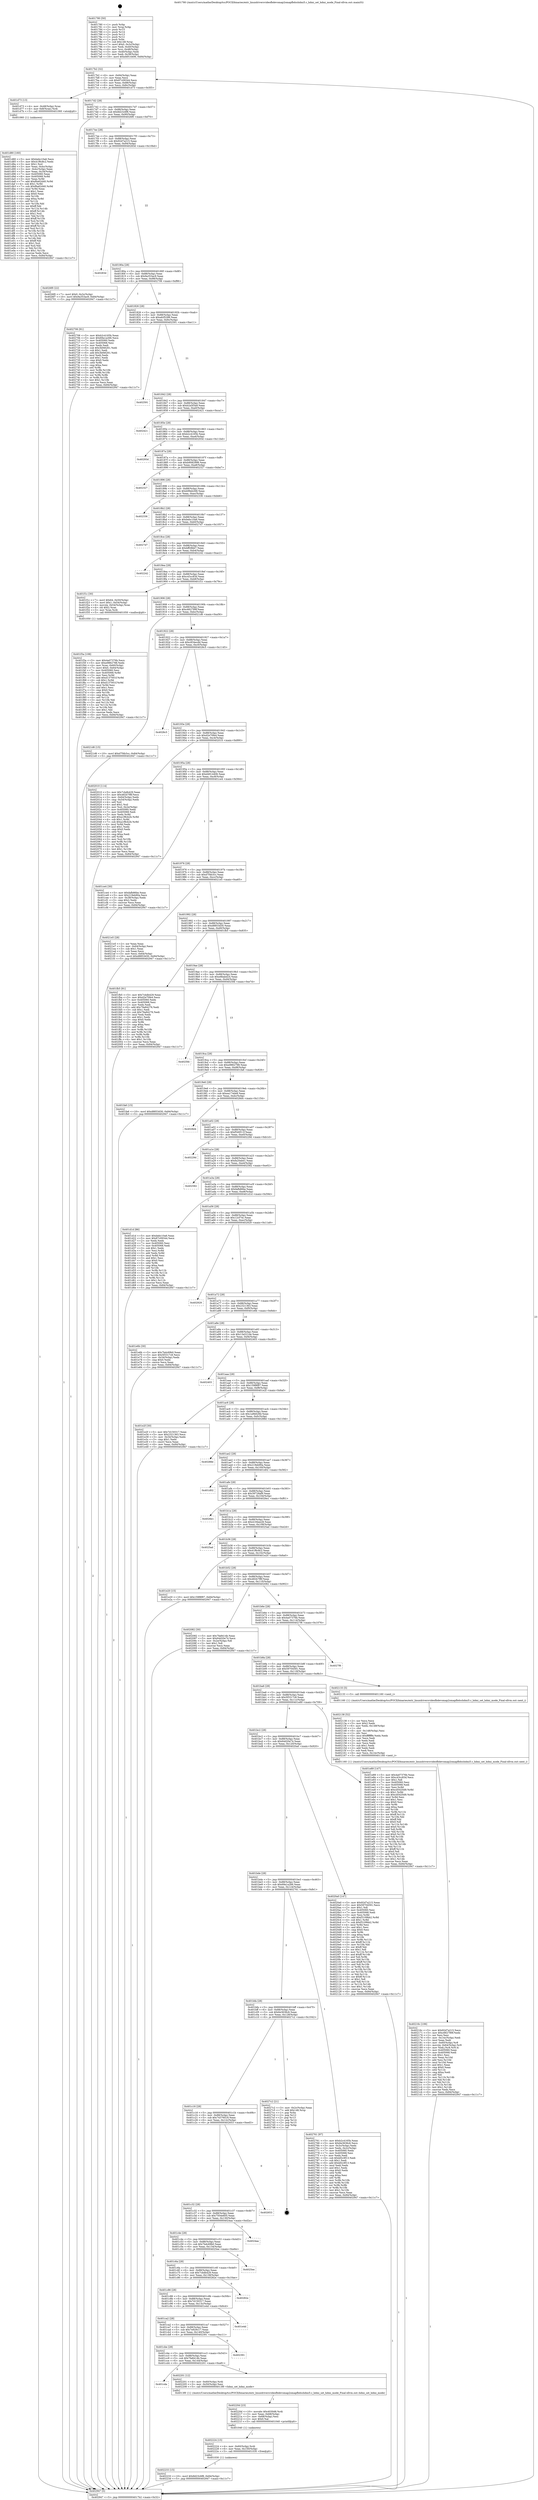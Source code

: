 digraph "0x401780" {
  label = "0x401780 (/mnt/c/Users/mathe/Desktop/tcc/POCII/binaries/extr_linuxdriversvideofbdevomap2omapfbdsshdmi5.c_hdmi_set_hdmi_mode_Final-ollvm.out::main(0))"
  labelloc = "t"
  node[shape=record]

  Entry [label="",width=0.3,height=0.3,shape=circle,fillcolor=black,style=filled]
  "0x4017b2" [label="{
     0x4017b2 [32]\l
     | [instrs]\l
     &nbsp;&nbsp;0x4017b2 \<+6\>: mov -0x84(%rbp),%eax\l
     &nbsp;&nbsp;0x4017b8 \<+2\>: mov %eax,%ecx\l
     &nbsp;&nbsp;0x4017ba \<+6\>: sub $0x87c09344,%ecx\l
     &nbsp;&nbsp;0x4017c0 \<+6\>: mov %eax,-0x88(%rbp)\l
     &nbsp;&nbsp;0x4017c6 \<+6\>: mov %ecx,-0x8c(%rbp)\l
     &nbsp;&nbsp;0x4017cc \<+6\>: je 0000000000401d73 \<main+0x5f3\>\l
  }"]
  "0x401d73" [label="{
     0x401d73 [13]\l
     | [instrs]\l
     &nbsp;&nbsp;0x401d73 \<+4\>: mov -0x48(%rbp),%rax\l
     &nbsp;&nbsp;0x401d77 \<+4\>: mov 0x8(%rax),%rdi\l
     &nbsp;&nbsp;0x401d7b \<+5\>: call 0000000000401060 \<atoi@plt\>\l
     | [calls]\l
     &nbsp;&nbsp;0x401060 \{1\} (unknown)\l
  }"]
  "0x4017d2" [label="{
     0x4017d2 [28]\l
     | [instrs]\l
     &nbsp;&nbsp;0x4017d2 \<+5\>: jmp 00000000004017d7 \<main+0x57\>\l
     &nbsp;&nbsp;0x4017d7 \<+6\>: mov -0x88(%rbp),%eax\l
     &nbsp;&nbsp;0x4017dd \<+5\>: sub $0x8d23c6f8,%eax\l
     &nbsp;&nbsp;0x4017e2 \<+6\>: mov %eax,-0x90(%rbp)\l
     &nbsp;&nbsp;0x4017e8 \<+6\>: je 00000000004026f0 \<main+0xf70\>\l
  }"]
  Exit [label="",width=0.3,height=0.3,shape=circle,fillcolor=black,style=filled,peripheries=2]
  "0x4026f0" [label="{
     0x4026f0 [22]\l
     | [instrs]\l
     &nbsp;&nbsp;0x4026f0 \<+7\>: movl $0x0,-0x3c(%rbp)\l
     &nbsp;&nbsp;0x4026f7 \<+10\>: movl $0x9a353ac9,-0x84(%rbp)\l
     &nbsp;&nbsp;0x402701 \<+5\>: jmp 0000000000402947 \<main+0x11c7\>\l
  }"]
  "0x4017ee" [label="{
     0x4017ee [28]\l
     | [instrs]\l
     &nbsp;&nbsp;0x4017ee \<+5\>: jmp 00000000004017f3 \<main+0x73\>\l
     &nbsp;&nbsp;0x4017f3 \<+6\>: mov -0x88(%rbp),%eax\l
     &nbsp;&nbsp;0x4017f9 \<+5\>: sub $0x92d7a215,%eax\l
     &nbsp;&nbsp;0x4017fe \<+6\>: mov %eax,-0x94(%rbp)\l
     &nbsp;&nbsp;0x401804 \<+6\>: je 000000000040283d \<main+0x10bd\>\l
  }"]
  "0x402233" [label="{
     0x402233 [15]\l
     | [instrs]\l
     &nbsp;&nbsp;0x402233 \<+10\>: movl $0x8d23c6f8,-0x84(%rbp)\l
     &nbsp;&nbsp;0x40223d \<+5\>: jmp 0000000000402947 \<main+0x11c7\>\l
  }"]
  "0x40283d" [label="{
     0x40283d\l
  }", style=dashed]
  "0x40180a" [label="{
     0x40180a [28]\l
     | [instrs]\l
     &nbsp;&nbsp;0x40180a \<+5\>: jmp 000000000040180f \<main+0x8f\>\l
     &nbsp;&nbsp;0x40180f \<+6\>: mov -0x88(%rbp),%eax\l
     &nbsp;&nbsp;0x401815 \<+5\>: sub $0x9a353ac9,%eax\l
     &nbsp;&nbsp;0x40181a \<+6\>: mov %eax,-0x98(%rbp)\l
     &nbsp;&nbsp;0x401820 \<+6\>: je 0000000000402706 \<main+0xf86\>\l
  }"]
  "0x402224" [label="{
     0x402224 [15]\l
     | [instrs]\l
     &nbsp;&nbsp;0x402224 \<+4\>: mov -0x60(%rbp),%rdi\l
     &nbsp;&nbsp;0x402228 \<+6\>: mov %eax,-0x150(%rbp)\l
     &nbsp;&nbsp;0x40222e \<+5\>: call 0000000000401030 \<free@plt\>\l
     | [calls]\l
     &nbsp;&nbsp;0x401030 \{1\} (unknown)\l
  }"]
  "0x402706" [label="{
     0x402706 [91]\l
     | [instrs]\l
     &nbsp;&nbsp;0x402706 \<+5\>: mov $0xb2c4165b,%eax\l
     &nbsp;&nbsp;0x40270b \<+5\>: mov $0x69a1a266,%ecx\l
     &nbsp;&nbsp;0x402710 \<+7\>: mov 0x405060,%edx\l
     &nbsp;&nbsp;0x402717 \<+7\>: mov 0x405068,%esi\l
     &nbsp;&nbsp;0x40271e \<+2\>: mov %edx,%edi\l
     &nbsp;&nbsp;0x402720 \<+6\>: sub $0x3bf46261,%edi\l
     &nbsp;&nbsp;0x402726 \<+3\>: sub $0x1,%edi\l
     &nbsp;&nbsp;0x402729 \<+6\>: add $0x3bf46261,%edi\l
     &nbsp;&nbsp;0x40272f \<+3\>: imul %edi,%edx\l
     &nbsp;&nbsp;0x402732 \<+3\>: and $0x1,%edx\l
     &nbsp;&nbsp;0x402735 \<+3\>: cmp $0x0,%edx\l
     &nbsp;&nbsp;0x402738 \<+4\>: sete %r8b\l
     &nbsp;&nbsp;0x40273c \<+3\>: cmp $0xa,%esi\l
     &nbsp;&nbsp;0x40273f \<+4\>: setl %r9b\l
     &nbsp;&nbsp;0x402743 \<+3\>: mov %r8b,%r10b\l
     &nbsp;&nbsp;0x402746 \<+3\>: and %r9b,%r10b\l
     &nbsp;&nbsp;0x402749 \<+3\>: xor %r9b,%r8b\l
     &nbsp;&nbsp;0x40274c \<+3\>: or %r8b,%r10b\l
     &nbsp;&nbsp;0x40274f \<+4\>: test $0x1,%r10b\l
     &nbsp;&nbsp;0x402753 \<+3\>: cmovne %ecx,%eax\l
     &nbsp;&nbsp;0x402756 \<+6\>: mov %eax,-0x84(%rbp)\l
     &nbsp;&nbsp;0x40275c \<+5\>: jmp 0000000000402947 \<main+0x11c7\>\l
  }"]
  "0x401826" [label="{
     0x401826 [28]\l
     | [instrs]\l
     &nbsp;&nbsp;0x401826 \<+5\>: jmp 000000000040182b \<main+0xab\>\l
     &nbsp;&nbsp;0x40182b \<+6\>: mov -0x88(%rbp),%eax\l
     &nbsp;&nbsp;0x401831 \<+5\>: sub $0xafcf5288,%eax\l
     &nbsp;&nbsp;0x401836 \<+6\>: mov %eax,-0x9c(%rbp)\l
     &nbsp;&nbsp;0x40183c \<+6\>: je 0000000000402591 \<main+0xe11\>\l
  }"]
  "0x40220d" [label="{
     0x40220d [23]\l
     | [instrs]\l
     &nbsp;&nbsp;0x40220d \<+10\>: movabs $0x4030d6,%rdi\l
     &nbsp;&nbsp;0x402217 \<+3\>: mov %eax,-0x68(%rbp)\l
     &nbsp;&nbsp;0x40221a \<+3\>: mov -0x68(%rbp),%esi\l
     &nbsp;&nbsp;0x40221d \<+2\>: mov $0x0,%al\l
     &nbsp;&nbsp;0x40221f \<+5\>: call 0000000000401040 \<printf@plt\>\l
     | [calls]\l
     &nbsp;&nbsp;0x401040 \{1\} (unknown)\l
  }"]
  "0x402591" [label="{
     0x402591\l
  }", style=dashed]
  "0x401842" [label="{
     0x401842 [28]\l
     | [instrs]\l
     &nbsp;&nbsp;0x401842 \<+5\>: jmp 0000000000401847 \<main+0xc7\>\l
     &nbsp;&nbsp;0x401847 \<+6\>: mov -0x88(%rbp),%eax\l
     &nbsp;&nbsp;0x40184d \<+5\>: sub $0xb2a5f3a9,%eax\l
     &nbsp;&nbsp;0x401852 \<+6\>: mov %eax,-0xa0(%rbp)\l
     &nbsp;&nbsp;0x401858 \<+6\>: je 0000000000402421 \<main+0xca1\>\l
  }"]
  "0x401cda" [label="{
     0x401cda\l
  }", style=dashed]
  "0x402421" [label="{
     0x402421\l
  }", style=dashed]
  "0x40185e" [label="{
     0x40185e [28]\l
     | [instrs]\l
     &nbsp;&nbsp;0x40185e \<+5\>: jmp 0000000000401863 \<main+0xe3\>\l
     &nbsp;&nbsp;0x401863 \<+6\>: mov -0x88(%rbp),%eax\l
     &nbsp;&nbsp;0x401869 \<+5\>: sub $0xb2c4165b,%eax\l
     &nbsp;&nbsp;0x40186e \<+6\>: mov %eax,-0xa4(%rbp)\l
     &nbsp;&nbsp;0x401874 \<+6\>: je 000000000040293d \<main+0x11bd\>\l
  }"]
  "0x402201" [label="{
     0x402201 [12]\l
     | [instrs]\l
     &nbsp;&nbsp;0x402201 \<+4\>: mov -0x60(%rbp),%rdi\l
     &nbsp;&nbsp;0x402205 \<+3\>: mov -0x50(%rbp),%esi\l
     &nbsp;&nbsp;0x402208 \<+5\>: call 00000000004013f0 \<hdmi_set_hdmi_mode\>\l
     | [calls]\l
     &nbsp;&nbsp;0x4013f0 \{1\} (/mnt/c/Users/mathe/Desktop/tcc/POCII/binaries/extr_linuxdriversvideofbdevomap2omapfbdsshdmi5.c_hdmi_set_hdmi_mode_Final-ollvm.out::hdmi_set_hdmi_mode)\l
  }"]
  "0x40293d" [label="{
     0x40293d\l
  }", style=dashed]
  "0x40187a" [label="{
     0x40187a [28]\l
     | [instrs]\l
     &nbsp;&nbsp;0x40187a \<+5\>: jmp 000000000040187f \<main+0xff\>\l
     &nbsp;&nbsp;0x40187f \<+6\>: mov -0x88(%rbp),%eax\l
     &nbsp;&nbsp;0x401885 \<+5\>: sub $0xb9082998,%eax\l
     &nbsp;&nbsp;0x40188a \<+6\>: mov %eax,-0xa8(%rbp)\l
     &nbsp;&nbsp;0x401890 \<+6\>: je 0000000000402327 \<main+0xba7\>\l
  }"]
  "0x401cbe" [label="{
     0x401cbe [28]\l
     | [instrs]\l
     &nbsp;&nbsp;0x401cbe \<+5\>: jmp 0000000000401cc3 \<main+0x543\>\l
     &nbsp;&nbsp;0x401cc3 \<+6\>: mov -0x88(%rbp),%eax\l
     &nbsp;&nbsp;0x401cc9 \<+5\>: sub $0x7fa8414b,%eax\l
     &nbsp;&nbsp;0x401cce \<+6\>: mov %eax,-0x144(%rbp)\l
     &nbsp;&nbsp;0x401cd4 \<+6\>: je 0000000000402201 \<main+0xa81\>\l
  }"]
  "0x402327" [label="{
     0x402327\l
  }", style=dashed]
  "0x401896" [label="{
     0x401896 [28]\l
     | [instrs]\l
     &nbsp;&nbsp;0x401896 \<+5\>: jmp 000000000040189b \<main+0x11b\>\l
     &nbsp;&nbsp;0x40189b \<+6\>: mov -0x88(%rbp),%eax\l
     &nbsp;&nbsp;0x4018a1 \<+5\>: sub $0xb99eb268,%eax\l
     &nbsp;&nbsp;0x4018a6 \<+6\>: mov %eax,-0xac(%rbp)\l
     &nbsp;&nbsp;0x4018ac \<+6\>: je 0000000000402336 \<main+0xbb6\>\l
  }"]
  "0x402391" [label="{
     0x402391\l
  }", style=dashed]
  "0x402336" [label="{
     0x402336\l
  }", style=dashed]
  "0x4018b2" [label="{
     0x4018b2 [28]\l
     | [instrs]\l
     &nbsp;&nbsp;0x4018b2 \<+5\>: jmp 00000000004018b7 \<main+0x137\>\l
     &nbsp;&nbsp;0x4018b7 \<+6\>: mov -0x88(%rbp),%eax\l
     &nbsp;&nbsp;0x4018bd \<+5\>: sub $0xbebc10a6,%eax\l
     &nbsp;&nbsp;0x4018c2 \<+6\>: mov %eax,-0xb0(%rbp)\l
     &nbsp;&nbsp;0x4018c8 \<+6\>: je 00000000004027d7 \<main+0x1057\>\l
  }"]
  "0x401ca2" [label="{
     0x401ca2 [28]\l
     | [instrs]\l
     &nbsp;&nbsp;0x401ca2 \<+5\>: jmp 0000000000401ca7 \<main+0x527\>\l
     &nbsp;&nbsp;0x401ca7 \<+6\>: mov -0x88(%rbp),%eax\l
     &nbsp;&nbsp;0x401cad \<+5\>: sub $0x7e929c17,%eax\l
     &nbsp;&nbsp;0x401cb2 \<+6\>: mov %eax,-0x140(%rbp)\l
     &nbsp;&nbsp;0x401cb8 \<+6\>: je 0000000000402391 \<main+0xc11\>\l
  }"]
  "0x4027d7" [label="{
     0x4027d7\l
  }", style=dashed]
  "0x4018ce" [label="{
     0x4018ce [28]\l
     | [instrs]\l
     &nbsp;&nbsp;0x4018ce \<+5\>: jmp 00000000004018d3 \<main+0x153\>\l
     &nbsp;&nbsp;0x4018d3 \<+6\>: mov -0x88(%rbp),%eax\l
     &nbsp;&nbsp;0x4018d9 \<+5\>: sub $0xbff28bb7,%eax\l
     &nbsp;&nbsp;0x4018de \<+6\>: mov %eax,-0xb4(%rbp)\l
     &nbsp;&nbsp;0x4018e4 \<+6\>: je 0000000000402242 \<main+0xac2\>\l
  }"]
  "0x401e4d" [label="{
     0x401e4d\l
  }", style=dashed]
  "0x402242" [label="{
     0x402242\l
  }", style=dashed]
  "0x4018ea" [label="{
     0x4018ea [28]\l
     | [instrs]\l
     &nbsp;&nbsp;0x4018ea \<+5\>: jmp 00000000004018ef \<main+0x16f\>\l
     &nbsp;&nbsp;0x4018ef \<+6\>: mov -0x88(%rbp),%eax\l
     &nbsp;&nbsp;0x4018f5 \<+5\>: sub $0xc43cc83d,%eax\l
     &nbsp;&nbsp;0x4018fa \<+6\>: mov %eax,-0xb8(%rbp)\l
     &nbsp;&nbsp;0x401900 \<+6\>: je 0000000000401f1c \<main+0x79c\>\l
  }"]
  "0x401c86" [label="{
     0x401c86 [28]\l
     | [instrs]\l
     &nbsp;&nbsp;0x401c86 \<+5\>: jmp 0000000000401c8b \<main+0x50b\>\l
     &nbsp;&nbsp;0x401c8b \<+6\>: mov -0x88(%rbp),%eax\l
     &nbsp;&nbsp;0x401c91 \<+5\>: sub $0x7d150317,%eax\l
     &nbsp;&nbsp;0x401c96 \<+6\>: mov %eax,-0x13c(%rbp)\l
     &nbsp;&nbsp;0x401c9c \<+6\>: je 0000000000401e4d \<main+0x6cd\>\l
  }"]
  "0x401f1c" [label="{
     0x401f1c [30]\l
     | [instrs]\l
     &nbsp;&nbsp;0x401f1c \<+7\>: movl $0x64,-0x50(%rbp)\l
     &nbsp;&nbsp;0x401f23 \<+7\>: movl $0x1,-0x54(%rbp)\l
     &nbsp;&nbsp;0x401f2a \<+4\>: movslq -0x54(%rbp),%rax\l
     &nbsp;&nbsp;0x401f2e \<+4\>: shl $0x2,%rax\l
     &nbsp;&nbsp;0x401f32 \<+3\>: mov %rax,%rdi\l
     &nbsp;&nbsp;0x401f35 \<+5\>: call 0000000000401050 \<malloc@plt\>\l
     | [calls]\l
     &nbsp;&nbsp;0x401050 \{1\} (unknown)\l
  }"]
  "0x401906" [label="{
     0x401906 [28]\l
     | [instrs]\l
     &nbsp;&nbsp;0x401906 \<+5\>: jmp 000000000040190b \<main+0x18b\>\l
     &nbsp;&nbsp;0x40190b \<+6\>: mov -0x88(%rbp),%eax\l
     &nbsp;&nbsp;0x401911 \<+5\>: sub $0xc662789f,%eax\l
     &nbsp;&nbsp;0x401916 \<+6\>: mov %eax,-0xbc(%rbp)\l
     &nbsp;&nbsp;0x40191c \<+6\>: je 00000000004021d6 \<main+0xa56\>\l
  }"]
  "0x40282e" [label="{
     0x40282e\l
  }", style=dashed]
  "0x4021d6" [label="{
     0x4021d6 [15]\l
     | [instrs]\l
     &nbsp;&nbsp;0x4021d6 \<+10\>: movl $0xd7f4b3cc,-0x84(%rbp)\l
     &nbsp;&nbsp;0x4021e0 \<+5\>: jmp 0000000000402947 \<main+0x11c7\>\l
  }"]
  "0x401922" [label="{
     0x401922 [28]\l
     | [instrs]\l
     &nbsp;&nbsp;0x401922 \<+5\>: jmp 0000000000401927 \<main+0x1a7\>\l
     &nbsp;&nbsp;0x401927 \<+6\>: mov -0x88(%rbp),%eax\l
     &nbsp;&nbsp;0x40192d \<+5\>: sub $0xc834ecdd,%eax\l
     &nbsp;&nbsp;0x401932 \<+6\>: mov %eax,-0xc0(%rbp)\l
     &nbsp;&nbsp;0x401938 \<+6\>: je 00000000004028c5 \<main+0x1145\>\l
  }"]
  "0x401c6a" [label="{
     0x401c6a [28]\l
     | [instrs]\l
     &nbsp;&nbsp;0x401c6a \<+5\>: jmp 0000000000401c6f \<main+0x4ef\>\l
     &nbsp;&nbsp;0x401c6f \<+6\>: mov -0x88(%rbp),%eax\l
     &nbsp;&nbsp;0x401c75 \<+5\>: sub $0x7cbdb429,%eax\l
     &nbsp;&nbsp;0x401c7a \<+6\>: mov %eax,-0x138(%rbp)\l
     &nbsp;&nbsp;0x401c80 \<+6\>: je 000000000040282e \<main+0x10ae\>\l
  }"]
  "0x4028c5" [label="{
     0x4028c5\l
  }", style=dashed]
  "0x40193e" [label="{
     0x40193e [28]\l
     | [instrs]\l
     &nbsp;&nbsp;0x40193e \<+5\>: jmp 0000000000401943 \<main+0x1c3\>\l
     &nbsp;&nbsp;0x401943 \<+6\>: mov -0x88(%rbp),%eax\l
     &nbsp;&nbsp;0x401949 \<+5\>: sub $0xd2e70fe4,%eax\l
     &nbsp;&nbsp;0x40194e \<+6\>: mov %eax,-0xc4(%rbp)\l
     &nbsp;&nbsp;0x401954 \<+6\>: je 0000000000402010 \<main+0x890\>\l
  }"]
  "0x4025ee" [label="{
     0x4025ee\l
  }", style=dashed]
  "0x402010" [label="{
     0x402010 [114]\l
     | [instrs]\l
     &nbsp;&nbsp;0x402010 \<+5\>: mov $0x7cbdb429,%eax\l
     &nbsp;&nbsp;0x402015 \<+5\>: mov $0x482b7f8f,%ecx\l
     &nbsp;&nbsp;0x40201a \<+3\>: mov -0x64(%rbp),%edx\l
     &nbsp;&nbsp;0x40201d \<+3\>: cmp -0x54(%rbp),%edx\l
     &nbsp;&nbsp;0x402020 \<+4\>: setl %sil\l
     &nbsp;&nbsp;0x402024 \<+4\>: and $0x1,%sil\l
     &nbsp;&nbsp;0x402028 \<+4\>: mov %sil,-0x2e(%rbp)\l
     &nbsp;&nbsp;0x40202c \<+7\>: mov 0x405060,%edx\l
     &nbsp;&nbsp;0x402033 \<+7\>: mov 0x405068,%edi\l
     &nbsp;&nbsp;0x40203a \<+3\>: mov %edx,%r8d\l
     &nbsp;&nbsp;0x40203d \<+7\>: add $0xa1f8cb2b,%r8d\l
     &nbsp;&nbsp;0x402044 \<+4\>: sub $0x1,%r8d\l
     &nbsp;&nbsp;0x402048 \<+7\>: sub $0xa1f8cb2b,%r8d\l
     &nbsp;&nbsp;0x40204f \<+4\>: imul %r8d,%edx\l
     &nbsp;&nbsp;0x402053 \<+3\>: and $0x1,%edx\l
     &nbsp;&nbsp;0x402056 \<+3\>: cmp $0x0,%edx\l
     &nbsp;&nbsp;0x402059 \<+4\>: sete %sil\l
     &nbsp;&nbsp;0x40205d \<+3\>: cmp $0xa,%edi\l
     &nbsp;&nbsp;0x402060 \<+4\>: setl %r9b\l
     &nbsp;&nbsp;0x402064 \<+3\>: mov %sil,%r10b\l
     &nbsp;&nbsp;0x402067 \<+3\>: and %r9b,%r10b\l
     &nbsp;&nbsp;0x40206a \<+3\>: xor %r9b,%sil\l
     &nbsp;&nbsp;0x40206d \<+3\>: or %sil,%r10b\l
     &nbsp;&nbsp;0x402070 \<+4\>: test $0x1,%r10b\l
     &nbsp;&nbsp;0x402074 \<+3\>: cmovne %ecx,%eax\l
     &nbsp;&nbsp;0x402077 \<+6\>: mov %eax,-0x84(%rbp)\l
     &nbsp;&nbsp;0x40207d \<+5\>: jmp 0000000000402947 \<main+0x11c7\>\l
  }"]
  "0x40195a" [label="{
     0x40195a [28]\l
     | [instrs]\l
     &nbsp;&nbsp;0x40195a \<+5\>: jmp 000000000040195f \<main+0x1df\>\l
     &nbsp;&nbsp;0x40195f \<+6\>: mov -0x88(%rbp),%eax\l
     &nbsp;&nbsp;0x401965 \<+5\>: sub $0xd4914406,%eax\l
     &nbsp;&nbsp;0x40196a \<+6\>: mov %eax,-0xc8(%rbp)\l
     &nbsp;&nbsp;0x401970 \<+6\>: je 0000000000401ce4 \<main+0x564\>\l
  }"]
  "0x401c4e" [label="{
     0x401c4e [28]\l
     | [instrs]\l
     &nbsp;&nbsp;0x401c4e \<+5\>: jmp 0000000000401c53 \<main+0x4d3\>\l
     &nbsp;&nbsp;0x401c53 \<+6\>: mov -0x88(%rbp),%eax\l
     &nbsp;&nbsp;0x401c59 \<+5\>: sub $0x7bdc69b0,%eax\l
     &nbsp;&nbsp;0x401c5e \<+6\>: mov %eax,-0x134(%rbp)\l
     &nbsp;&nbsp;0x401c64 \<+6\>: je 00000000004025ee \<main+0xe6e\>\l
  }"]
  "0x401ce4" [label="{
     0x401ce4 [30]\l
     | [instrs]\l
     &nbsp;&nbsp;0x401ce4 \<+5\>: mov $0xfafb86be,%eax\l
     &nbsp;&nbsp;0x401ce9 \<+5\>: mov $0x219eb90a,%ecx\l
     &nbsp;&nbsp;0x401cee \<+3\>: mov -0x38(%rbp),%edx\l
     &nbsp;&nbsp;0x401cf1 \<+3\>: cmp $0x2,%edx\l
     &nbsp;&nbsp;0x401cf4 \<+3\>: cmovne %ecx,%eax\l
     &nbsp;&nbsp;0x401cf7 \<+6\>: mov %eax,-0x84(%rbp)\l
     &nbsp;&nbsp;0x401cfd \<+5\>: jmp 0000000000402947 \<main+0x11c7\>\l
  }"]
  "0x401976" [label="{
     0x401976 [28]\l
     | [instrs]\l
     &nbsp;&nbsp;0x401976 \<+5\>: jmp 000000000040197b \<main+0x1fb\>\l
     &nbsp;&nbsp;0x40197b \<+6\>: mov -0x88(%rbp),%eax\l
     &nbsp;&nbsp;0x401981 \<+5\>: sub $0xd7f4b3cc,%eax\l
     &nbsp;&nbsp;0x401986 \<+6\>: mov %eax,-0xcc(%rbp)\l
     &nbsp;&nbsp;0x40198c \<+6\>: je 00000000004021e5 \<main+0xa65\>\l
  }"]
  "0x402947" [label="{
     0x402947 [5]\l
     | [instrs]\l
     &nbsp;&nbsp;0x402947 \<+5\>: jmp 00000000004017b2 \<main+0x32\>\l
  }"]
  "0x401780" [label="{
     0x401780 [50]\l
     | [instrs]\l
     &nbsp;&nbsp;0x401780 \<+1\>: push %rbp\l
     &nbsp;&nbsp;0x401781 \<+3\>: mov %rsp,%rbp\l
     &nbsp;&nbsp;0x401784 \<+2\>: push %r15\l
     &nbsp;&nbsp;0x401786 \<+2\>: push %r14\l
     &nbsp;&nbsp;0x401788 \<+2\>: push %r13\l
     &nbsp;&nbsp;0x40178a \<+2\>: push %r12\l
     &nbsp;&nbsp;0x40178c \<+1\>: push %rbx\l
     &nbsp;&nbsp;0x40178d \<+7\>: sub $0x148,%rsp\l
     &nbsp;&nbsp;0x401794 \<+7\>: movl $0x0,-0x3c(%rbp)\l
     &nbsp;&nbsp;0x40179b \<+3\>: mov %edi,-0x40(%rbp)\l
     &nbsp;&nbsp;0x40179e \<+4\>: mov %rsi,-0x48(%rbp)\l
     &nbsp;&nbsp;0x4017a2 \<+3\>: mov -0x40(%rbp),%edi\l
     &nbsp;&nbsp;0x4017a5 \<+3\>: mov %edi,-0x38(%rbp)\l
     &nbsp;&nbsp;0x4017a8 \<+10\>: movl $0xd4914406,-0x84(%rbp)\l
  }"]
  "0x4024aa" [label="{
     0x4024aa\l
  }", style=dashed]
  "0x4021e5" [label="{
     0x4021e5 [28]\l
     | [instrs]\l
     &nbsp;&nbsp;0x4021e5 \<+2\>: xor %eax,%eax\l
     &nbsp;&nbsp;0x4021e7 \<+3\>: mov -0x64(%rbp),%ecx\l
     &nbsp;&nbsp;0x4021ea \<+3\>: sub $0x1,%eax\l
     &nbsp;&nbsp;0x4021ed \<+2\>: sub %eax,%ecx\l
     &nbsp;&nbsp;0x4021ef \<+3\>: mov %ecx,-0x64(%rbp)\l
     &nbsp;&nbsp;0x4021f2 \<+10\>: movl $0xd8853d30,-0x84(%rbp)\l
     &nbsp;&nbsp;0x4021fc \<+5\>: jmp 0000000000402947 \<main+0x11c7\>\l
  }"]
  "0x401992" [label="{
     0x401992 [28]\l
     | [instrs]\l
     &nbsp;&nbsp;0x401992 \<+5\>: jmp 0000000000401997 \<main+0x217\>\l
     &nbsp;&nbsp;0x401997 \<+6\>: mov -0x88(%rbp),%eax\l
     &nbsp;&nbsp;0x40199d \<+5\>: sub $0xd8853d30,%eax\l
     &nbsp;&nbsp;0x4019a2 \<+6\>: mov %eax,-0xd0(%rbp)\l
     &nbsp;&nbsp;0x4019a8 \<+6\>: je 0000000000401fb5 \<main+0x835\>\l
  }"]
  "0x401c32" [label="{
     0x401c32 [28]\l
     | [instrs]\l
     &nbsp;&nbsp;0x401c32 \<+5\>: jmp 0000000000401c37 \<main+0x4b7\>\l
     &nbsp;&nbsp;0x401c37 \<+6\>: mov -0x88(%rbp),%eax\l
     &nbsp;&nbsp;0x401c3d \<+5\>: sub $0x7504e605,%eax\l
     &nbsp;&nbsp;0x401c42 \<+6\>: mov %eax,-0x130(%rbp)\l
     &nbsp;&nbsp;0x401c48 \<+6\>: je 00000000004024aa \<main+0xd2a\>\l
  }"]
  "0x401fb5" [label="{
     0x401fb5 [91]\l
     | [instrs]\l
     &nbsp;&nbsp;0x401fb5 \<+5\>: mov $0x7cbdb429,%eax\l
     &nbsp;&nbsp;0x401fba \<+5\>: mov $0xd2e70fe4,%ecx\l
     &nbsp;&nbsp;0x401fbf \<+7\>: mov 0x405060,%edx\l
     &nbsp;&nbsp;0x401fc6 \<+7\>: mov 0x405068,%esi\l
     &nbsp;&nbsp;0x401fcd \<+2\>: mov %edx,%edi\l
     &nbsp;&nbsp;0x401fcf \<+6\>: add $0x79a84276,%edi\l
     &nbsp;&nbsp;0x401fd5 \<+3\>: sub $0x1,%edi\l
     &nbsp;&nbsp;0x401fd8 \<+6\>: sub $0x79a84276,%edi\l
     &nbsp;&nbsp;0x401fde \<+3\>: imul %edi,%edx\l
     &nbsp;&nbsp;0x401fe1 \<+3\>: and $0x1,%edx\l
     &nbsp;&nbsp;0x401fe4 \<+3\>: cmp $0x0,%edx\l
     &nbsp;&nbsp;0x401fe7 \<+4\>: sete %r8b\l
     &nbsp;&nbsp;0x401feb \<+3\>: cmp $0xa,%esi\l
     &nbsp;&nbsp;0x401fee \<+4\>: setl %r9b\l
     &nbsp;&nbsp;0x401ff2 \<+3\>: mov %r8b,%r10b\l
     &nbsp;&nbsp;0x401ff5 \<+3\>: and %r9b,%r10b\l
     &nbsp;&nbsp;0x401ff8 \<+3\>: xor %r9b,%r8b\l
     &nbsp;&nbsp;0x401ffb \<+3\>: or %r8b,%r10b\l
     &nbsp;&nbsp;0x401ffe \<+4\>: test $0x1,%r10b\l
     &nbsp;&nbsp;0x402002 \<+3\>: cmovne %ecx,%eax\l
     &nbsp;&nbsp;0x402005 \<+6\>: mov %eax,-0x84(%rbp)\l
     &nbsp;&nbsp;0x40200b \<+5\>: jmp 0000000000402947 \<main+0x11c7\>\l
  }"]
  "0x4019ae" [label="{
     0x4019ae [28]\l
     | [instrs]\l
     &nbsp;&nbsp;0x4019ae \<+5\>: jmp 00000000004019b3 \<main+0x233\>\l
     &nbsp;&nbsp;0x4019b3 \<+6\>: mov -0x88(%rbp),%eax\l
     &nbsp;&nbsp;0x4019b9 \<+5\>: sub $0xe8babd24,%eax\l
     &nbsp;&nbsp;0x4019be \<+6\>: mov %eax,-0xd4(%rbp)\l
     &nbsp;&nbsp;0x4019c4 \<+6\>: je 00000000004025fd \<main+0xe7d\>\l
  }"]
  "0x402653" [label="{
     0x402653\l
  }", style=dashed]
  "0x4025fd" [label="{
     0x4025fd\l
  }", style=dashed]
  "0x4019ca" [label="{
     0x4019ca [28]\l
     | [instrs]\l
     &nbsp;&nbsp;0x4019ca \<+5\>: jmp 00000000004019cf \<main+0x24f\>\l
     &nbsp;&nbsp;0x4019cf \<+6\>: mov -0x88(%rbp),%eax\l
     &nbsp;&nbsp;0x4019d5 \<+5\>: sub $0xe9862788,%eax\l
     &nbsp;&nbsp;0x4019da \<+6\>: mov %eax,-0xd8(%rbp)\l
     &nbsp;&nbsp;0x4019e0 \<+6\>: je 0000000000401fa6 \<main+0x826\>\l
  }"]
  "0x401c16" [label="{
     0x401c16 [28]\l
     | [instrs]\l
     &nbsp;&nbsp;0x401c16 \<+5\>: jmp 0000000000401c1b \<main+0x49b\>\l
     &nbsp;&nbsp;0x401c1b \<+6\>: mov -0x88(%rbp),%eax\l
     &nbsp;&nbsp;0x401c21 \<+5\>: sub $0x74376018,%eax\l
     &nbsp;&nbsp;0x401c26 \<+6\>: mov %eax,-0x12c(%rbp)\l
     &nbsp;&nbsp;0x401c2c \<+6\>: je 0000000000402653 \<main+0xed3\>\l
  }"]
  "0x401fa6" [label="{
     0x401fa6 [15]\l
     | [instrs]\l
     &nbsp;&nbsp;0x401fa6 \<+10\>: movl $0xd8853d30,-0x84(%rbp)\l
     &nbsp;&nbsp;0x401fb0 \<+5\>: jmp 0000000000402947 \<main+0x11c7\>\l
  }"]
  "0x4019e6" [label="{
     0x4019e6 [28]\l
     | [instrs]\l
     &nbsp;&nbsp;0x4019e6 \<+5\>: jmp 00000000004019eb \<main+0x26b\>\l
     &nbsp;&nbsp;0x4019eb \<+6\>: mov -0x88(%rbp),%eax\l
     &nbsp;&nbsp;0x4019f1 \<+5\>: sub $0xea174de8,%eax\l
     &nbsp;&nbsp;0x4019f6 \<+6\>: mov %eax,-0xdc(%rbp)\l
     &nbsp;&nbsp;0x4019fc \<+6\>: je 00000000004028d4 \<main+0x1154\>\l
  }"]
  "0x4027c2" [label="{
     0x4027c2 [21]\l
     | [instrs]\l
     &nbsp;&nbsp;0x4027c2 \<+3\>: mov -0x2c(%rbp),%eax\l
     &nbsp;&nbsp;0x4027c5 \<+7\>: add $0x148,%rsp\l
     &nbsp;&nbsp;0x4027cc \<+1\>: pop %rbx\l
     &nbsp;&nbsp;0x4027cd \<+2\>: pop %r12\l
     &nbsp;&nbsp;0x4027cf \<+2\>: pop %r13\l
     &nbsp;&nbsp;0x4027d1 \<+2\>: pop %r14\l
     &nbsp;&nbsp;0x4027d3 \<+2\>: pop %r15\l
     &nbsp;&nbsp;0x4027d5 \<+1\>: pop %rbp\l
     &nbsp;&nbsp;0x4027d6 \<+1\>: ret\l
  }"]
  "0x4028d4" [label="{
     0x4028d4\l
  }", style=dashed]
  "0x401a02" [label="{
     0x401a02 [28]\l
     | [instrs]\l
     &nbsp;&nbsp;0x401a02 \<+5\>: jmp 0000000000401a07 \<main+0x287\>\l
     &nbsp;&nbsp;0x401a07 \<+6\>: mov -0x88(%rbp),%eax\l
     &nbsp;&nbsp;0x401a0d \<+5\>: sub $0xf540f11f,%eax\l
     &nbsp;&nbsp;0x401a12 \<+6\>: mov %eax,-0xe0(%rbp)\l
     &nbsp;&nbsp;0x401a18 \<+6\>: je 000000000040229d \<main+0xb1d\>\l
  }"]
  "0x401bfa" [label="{
     0x401bfa [28]\l
     | [instrs]\l
     &nbsp;&nbsp;0x401bfa \<+5\>: jmp 0000000000401bff \<main+0x47f\>\l
     &nbsp;&nbsp;0x401bff \<+6\>: mov -0x88(%rbp),%eax\l
     &nbsp;&nbsp;0x401c05 \<+5\>: sub $0x6e3636c6,%eax\l
     &nbsp;&nbsp;0x401c0a \<+6\>: mov %eax,-0x128(%rbp)\l
     &nbsp;&nbsp;0x401c10 \<+6\>: je 00000000004027c2 \<main+0x1042\>\l
  }"]
  "0x40229d" [label="{
     0x40229d\l
  }", style=dashed]
  "0x401a1e" [label="{
     0x401a1e [28]\l
     | [instrs]\l
     &nbsp;&nbsp;0x401a1e \<+5\>: jmp 0000000000401a23 \<main+0x2a3\>\l
     &nbsp;&nbsp;0x401a23 \<+6\>: mov -0x88(%rbp),%eax\l
     &nbsp;&nbsp;0x401a29 \<+5\>: sub $0xfa20abe1,%eax\l
     &nbsp;&nbsp;0x401a2e \<+6\>: mov %eax,-0xe4(%rbp)\l
     &nbsp;&nbsp;0x401a34 \<+6\>: je 0000000000402582 \<main+0xe02\>\l
  }"]
  "0x402761" [label="{
     0x402761 [97]\l
     | [instrs]\l
     &nbsp;&nbsp;0x402761 \<+5\>: mov $0xb2c4165b,%eax\l
     &nbsp;&nbsp;0x402766 \<+5\>: mov $0x6e3636c6,%ecx\l
     &nbsp;&nbsp;0x40276b \<+3\>: mov -0x3c(%rbp),%edx\l
     &nbsp;&nbsp;0x40276e \<+3\>: mov %edx,-0x2c(%rbp)\l
     &nbsp;&nbsp;0x402771 \<+7\>: mov 0x405060,%edx\l
     &nbsp;&nbsp;0x402778 \<+7\>: mov 0x405068,%esi\l
     &nbsp;&nbsp;0x40277f \<+2\>: mov %edx,%edi\l
     &nbsp;&nbsp;0x402781 \<+6\>: sub $0xbf2c9f13,%edi\l
     &nbsp;&nbsp;0x402787 \<+3\>: sub $0x1,%edi\l
     &nbsp;&nbsp;0x40278a \<+6\>: add $0xbf2c9f13,%edi\l
     &nbsp;&nbsp;0x402790 \<+3\>: imul %edi,%edx\l
     &nbsp;&nbsp;0x402793 \<+3\>: and $0x1,%edx\l
     &nbsp;&nbsp;0x402796 \<+3\>: cmp $0x0,%edx\l
     &nbsp;&nbsp;0x402799 \<+4\>: sete %r8b\l
     &nbsp;&nbsp;0x40279d \<+3\>: cmp $0xa,%esi\l
     &nbsp;&nbsp;0x4027a0 \<+4\>: setl %r9b\l
     &nbsp;&nbsp;0x4027a4 \<+3\>: mov %r8b,%r10b\l
     &nbsp;&nbsp;0x4027a7 \<+3\>: and %r9b,%r10b\l
     &nbsp;&nbsp;0x4027aa \<+3\>: xor %r9b,%r8b\l
     &nbsp;&nbsp;0x4027ad \<+3\>: or %r8b,%r10b\l
     &nbsp;&nbsp;0x4027b0 \<+4\>: test $0x1,%r10b\l
     &nbsp;&nbsp;0x4027b4 \<+3\>: cmovne %ecx,%eax\l
     &nbsp;&nbsp;0x4027b7 \<+6\>: mov %eax,-0x84(%rbp)\l
     &nbsp;&nbsp;0x4027bd \<+5\>: jmp 0000000000402947 \<main+0x11c7\>\l
  }"]
  "0x402582" [label="{
     0x402582\l
  }", style=dashed]
  "0x401a3a" [label="{
     0x401a3a [28]\l
     | [instrs]\l
     &nbsp;&nbsp;0x401a3a \<+5\>: jmp 0000000000401a3f \<main+0x2bf\>\l
     &nbsp;&nbsp;0x401a3f \<+6\>: mov -0x88(%rbp),%eax\l
     &nbsp;&nbsp;0x401a45 \<+5\>: sub $0xfafb86be,%eax\l
     &nbsp;&nbsp;0x401a4a \<+6\>: mov %eax,-0xe8(%rbp)\l
     &nbsp;&nbsp;0x401a50 \<+6\>: je 0000000000401d1d \<main+0x59d\>\l
  }"]
  "0x40216c" [label="{
     0x40216c [106]\l
     | [instrs]\l
     &nbsp;&nbsp;0x40216c \<+5\>: mov $0x92d7a215,%ecx\l
     &nbsp;&nbsp;0x402171 \<+5\>: mov $0xc662789f,%edx\l
     &nbsp;&nbsp;0x402176 \<+2\>: xor %esi,%esi\l
     &nbsp;&nbsp;0x402178 \<+6\>: mov -0x14c(%rbp),%edi\l
     &nbsp;&nbsp;0x40217e \<+3\>: imul %eax,%edi\l
     &nbsp;&nbsp;0x402181 \<+4\>: mov -0x60(%rbp),%r8\l
     &nbsp;&nbsp;0x402185 \<+4\>: movslq -0x64(%rbp),%r9\l
     &nbsp;&nbsp;0x402189 \<+4\>: mov %edi,(%r8,%r9,4)\l
     &nbsp;&nbsp;0x40218d \<+7\>: mov 0x405060,%eax\l
     &nbsp;&nbsp;0x402194 \<+7\>: mov 0x405068,%edi\l
     &nbsp;&nbsp;0x40219b \<+3\>: sub $0x1,%esi\l
     &nbsp;&nbsp;0x40219e \<+3\>: mov %eax,%r10d\l
     &nbsp;&nbsp;0x4021a1 \<+3\>: add %esi,%r10d\l
     &nbsp;&nbsp;0x4021a4 \<+4\>: imul %r10d,%eax\l
     &nbsp;&nbsp;0x4021a8 \<+3\>: and $0x1,%eax\l
     &nbsp;&nbsp;0x4021ab \<+3\>: cmp $0x0,%eax\l
     &nbsp;&nbsp;0x4021ae \<+4\>: sete %r11b\l
     &nbsp;&nbsp;0x4021b2 \<+3\>: cmp $0xa,%edi\l
     &nbsp;&nbsp;0x4021b5 \<+3\>: setl %bl\l
     &nbsp;&nbsp;0x4021b8 \<+3\>: mov %r11b,%r14b\l
     &nbsp;&nbsp;0x4021bb \<+3\>: and %bl,%r14b\l
     &nbsp;&nbsp;0x4021be \<+3\>: xor %bl,%r11b\l
     &nbsp;&nbsp;0x4021c1 \<+3\>: or %r11b,%r14b\l
     &nbsp;&nbsp;0x4021c4 \<+4\>: test $0x1,%r14b\l
     &nbsp;&nbsp;0x4021c8 \<+3\>: cmovne %edx,%ecx\l
     &nbsp;&nbsp;0x4021cb \<+6\>: mov %ecx,-0x84(%rbp)\l
     &nbsp;&nbsp;0x4021d1 \<+5\>: jmp 0000000000402947 \<main+0x11c7\>\l
  }"]
  "0x401d1d" [label="{
     0x401d1d [86]\l
     | [instrs]\l
     &nbsp;&nbsp;0x401d1d \<+5\>: mov $0xbebc10a6,%eax\l
     &nbsp;&nbsp;0x401d22 \<+5\>: mov $0x87c09344,%ecx\l
     &nbsp;&nbsp;0x401d27 \<+2\>: xor %edx,%edx\l
     &nbsp;&nbsp;0x401d29 \<+7\>: mov 0x405060,%esi\l
     &nbsp;&nbsp;0x401d30 \<+7\>: mov 0x405068,%edi\l
     &nbsp;&nbsp;0x401d37 \<+3\>: sub $0x1,%edx\l
     &nbsp;&nbsp;0x401d3a \<+3\>: mov %esi,%r8d\l
     &nbsp;&nbsp;0x401d3d \<+3\>: add %edx,%r8d\l
     &nbsp;&nbsp;0x401d40 \<+4\>: imul %r8d,%esi\l
     &nbsp;&nbsp;0x401d44 \<+3\>: and $0x1,%esi\l
     &nbsp;&nbsp;0x401d47 \<+3\>: cmp $0x0,%esi\l
     &nbsp;&nbsp;0x401d4a \<+4\>: sete %r9b\l
     &nbsp;&nbsp;0x401d4e \<+3\>: cmp $0xa,%edi\l
     &nbsp;&nbsp;0x401d51 \<+4\>: setl %r10b\l
     &nbsp;&nbsp;0x401d55 \<+3\>: mov %r9b,%r11b\l
     &nbsp;&nbsp;0x401d58 \<+3\>: and %r10b,%r11b\l
     &nbsp;&nbsp;0x401d5b \<+3\>: xor %r10b,%r9b\l
     &nbsp;&nbsp;0x401d5e \<+3\>: or %r9b,%r11b\l
     &nbsp;&nbsp;0x401d61 \<+4\>: test $0x1,%r11b\l
     &nbsp;&nbsp;0x401d65 \<+3\>: cmovne %ecx,%eax\l
     &nbsp;&nbsp;0x401d68 \<+6\>: mov %eax,-0x84(%rbp)\l
     &nbsp;&nbsp;0x401d6e \<+5\>: jmp 0000000000402947 \<main+0x11c7\>\l
  }"]
  "0x401a56" [label="{
     0x401a56 [28]\l
     | [instrs]\l
     &nbsp;&nbsp;0x401a56 \<+5\>: jmp 0000000000401a5b \<main+0x2db\>\l
     &nbsp;&nbsp;0x401a5b \<+6\>: mov -0x88(%rbp),%eax\l
     &nbsp;&nbsp;0x401a61 \<+5\>: sub $0x12cf74c,%eax\l
     &nbsp;&nbsp;0x401a66 \<+6\>: mov %eax,-0xec(%rbp)\l
     &nbsp;&nbsp;0x401a6c \<+6\>: je 0000000000402929 \<main+0x11a9\>\l
  }"]
  "0x401d80" [label="{
     0x401d80 [160]\l
     | [instrs]\l
     &nbsp;&nbsp;0x401d80 \<+5\>: mov $0xbebc10a6,%ecx\l
     &nbsp;&nbsp;0x401d85 \<+5\>: mov $0x41f6c8c2,%edx\l
     &nbsp;&nbsp;0x401d8a \<+3\>: mov $0x1,%sil\l
     &nbsp;&nbsp;0x401d8d \<+3\>: mov %eax,-0x4c(%rbp)\l
     &nbsp;&nbsp;0x401d90 \<+3\>: mov -0x4c(%rbp),%eax\l
     &nbsp;&nbsp;0x401d93 \<+3\>: mov %eax,-0x34(%rbp)\l
     &nbsp;&nbsp;0x401d96 \<+7\>: mov 0x405060,%eax\l
     &nbsp;&nbsp;0x401d9d \<+8\>: mov 0x405068,%r8d\l
     &nbsp;&nbsp;0x401da5 \<+3\>: mov %eax,%r9d\l
     &nbsp;&nbsp;0x401da8 \<+7\>: add $0xf6a62d40,%r9d\l
     &nbsp;&nbsp;0x401daf \<+4\>: sub $0x1,%r9d\l
     &nbsp;&nbsp;0x401db3 \<+7\>: sub $0xf6a62d40,%r9d\l
     &nbsp;&nbsp;0x401dba \<+4\>: imul %r9d,%eax\l
     &nbsp;&nbsp;0x401dbe \<+3\>: and $0x1,%eax\l
     &nbsp;&nbsp;0x401dc1 \<+3\>: cmp $0x0,%eax\l
     &nbsp;&nbsp;0x401dc4 \<+4\>: sete %r10b\l
     &nbsp;&nbsp;0x401dc8 \<+4\>: cmp $0xa,%r8d\l
     &nbsp;&nbsp;0x401dcc \<+4\>: setl %r11b\l
     &nbsp;&nbsp;0x401dd0 \<+3\>: mov %r10b,%bl\l
     &nbsp;&nbsp;0x401dd3 \<+3\>: xor $0xff,%bl\l
     &nbsp;&nbsp;0x401dd6 \<+3\>: mov %r11b,%r14b\l
     &nbsp;&nbsp;0x401dd9 \<+4\>: xor $0xff,%r14b\l
     &nbsp;&nbsp;0x401ddd \<+4\>: xor $0x1,%sil\l
     &nbsp;&nbsp;0x401de1 \<+3\>: mov %bl,%r15b\l
     &nbsp;&nbsp;0x401de4 \<+4\>: and $0xff,%r15b\l
     &nbsp;&nbsp;0x401de8 \<+3\>: and %sil,%r10b\l
     &nbsp;&nbsp;0x401deb \<+3\>: mov %r14b,%r12b\l
     &nbsp;&nbsp;0x401dee \<+4\>: and $0xff,%r12b\l
     &nbsp;&nbsp;0x401df2 \<+3\>: and %sil,%r11b\l
     &nbsp;&nbsp;0x401df5 \<+3\>: or %r10b,%r15b\l
     &nbsp;&nbsp;0x401df8 \<+3\>: or %r11b,%r12b\l
     &nbsp;&nbsp;0x401dfb \<+3\>: xor %r12b,%r15b\l
     &nbsp;&nbsp;0x401dfe \<+3\>: or %r14b,%bl\l
     &nbsp;&nbsp;0x401e01 \<+3\>: xor $0xff,%bl\l
     &nbsp;&nbsp;0x401e04 \<+4\>: or $0x1,%sil\l
     &nbsp;&nbsp;0x401e08 \<+3\>: and %sil,%bl\l
     &nbsp;&nbsp;0x401e0b \<+3\>: or %bl,%r15b\l
     &nbsp;&nbsp;0x401e0e \<+4\>: test $0x1,%r15b\l
     &nbsp;&nbsp;0x401e12 \<+3\>: cmovne %edx,%ecx\l
     &nbsp;&nbsp;0x401e15 \<+6\>: mov %ecx,-0x84(%rbp)\l
     &nbsp;&nbsp;0x401e1b \<+5\>: jmp 0000000000402947 \<main+0x11c7\>\l
  }"]
  "0x402138" [label="{
     0x402138 [52]\l
     | [instrs]\l
     &nbsp;&nbsp;0x402138 \<+2\>: xor %ecx,%ecx\l
     &nbsp;&nbsp;0x40213a \<+5\>: mov $0x2,%edx\l
     &nbsp;&nbsp;0x40213f \<+6\>: mov %edx,-0x148(%rbp)\l
     &nbsp;&nbsp;0x402145 \<+1\>: cltd\l
     &nbsp;&nbsp;0x402146 \<+6\>: mov -0x148(%rbp),%esi\l
     &nbsp;&nbsp;0x40214c \<+2\>: idiv %esi\l
     &nbsp;&nbsp;0x40214e \<+6\>: imul $0xfffffffe,%edx,%edx\l
     &nbsp;&nbsp;0x402154 \<+2\>: mov %ecx,%edi\l
     &nbsp;&nbsp;0x402156 \<+2\>: sub %edx,%edi\l
     &nbsp;&nbsp;0x402158 \<+2\>: mov %ecx,%edx\l
     &nbsp;&nbsp;0x40215a \<+3\>: sub $0x1,%edx\l
     &nbsp;&nbsp;0x40215d \<+2\>: add %edx,%edi\l
     &nbsp;&nbsp;0x40215f \<+2\>: sub %edi,%ecx\l
     &nbsp;&nbsp;0x402161 \<+6\>: mov %ecx,-0x14c(%rbp)\l
     &nbsp;&nbsp;0x402167 \<+5\>: call 0000000000401160 \<next_i\>\l
     | [calls]\l
     &nbsp;&nbsp;0x401160 \{1\} (/mnt/c/Users/mathe/Desktop/tcc/POCII/binaries/extr_linuxdriversvideofbdevomap2omapfbdsshdmi5.c_hdmi_set_hdmi_mode_Final-ollvm.out::next_i)\l
  }"]
  "0x402929" [label="{
     0x402929\l
  }", style=dashed]
  "0x401a72" [label="{
     0x401a72 [28]\l
     | [instrs]\l
     &nbsp;&nbsp;0x401a72 \<+5\>: jmp 0000000000401a77 \<main+0x2f7\>\l
     &nbsp;&nbsp;0x401a77 \<+6\>: mov -0x88(%rbp),%eax\l
     &nbsp;&nbsp;0x401a7d \<+5\>: sub $0x2321363,%eax\l
     &nbsp;&nbsp;0x401a82 \<+6\>: mov %eax,-0xf0(%rbp)\l
     &nbsp;&nbsp;0x401a88 \<+6\>: je 0000000000401e6b \<main+0x6eb\>\l
  }"]
  "0x401bde" [label="{
     0x401bde [28]\l
     | [instrs]\l
     &nbsp;&nbsp;0x401bde \<+5\>: jmp 0000000000401be3 \<main+0x463\>\l
     &nbsp;&nbsp;0x401be3 \<+6\>: mov -0x88(%rbp),%eax\l
     &nbsp;&nbsp;0x401be9 \<+5\>: sub $0x69a1a266,%eax\l
     &nbsp;&nbsp;0x401bee \<+6\>: mov %eax,-0x124(%rbp)\l
     &nbsp;&nbsp;0x401bf4 \<+6\>: je 0000000000402761 \<main+0xfe1\>\l
  }"]
  "0x401e6b" [label="{
     0x401e6b [30]\l
     | [instrs]\l
     &nbsp;&nbsp;0x401e6b \<+5\>: mov $0x7bdc69b0,%eax\l
     &nbsp;&nbsp;0x401e70 \<+5\>: mov $0x5f3317c8,%ecx\l
     &nbsp;&nbsp;0x401e75 \<+3\>: mov -0x34(%rbp),%edx\l
     &nbsp;&nbsp;0x401e78 \<+3\>: cmp $0x0,%edx\l
     &nbsp;&nbsp;0x401e7b \<+3\>: cmove %ecx,%eax\l
     &nbsp;&nbsp;0x401e7e \<+6\>: mov %eax,-0x84(%rbp)\l
     &nbsp;&nbsp;0x401e84 \<+5\>: jmp 0000000000402947 \<main+0x11c7\>\l
  }"]
  "0x401a8e" [label="{
     0x401a8e [28]\l
     | [instrs]\l
     &nbsp;&nbsp;0x401a8e \<+5\>: jmp 0000000000401a93 \<main+0x313\>\l
     &nbsp;&nbsp;0x401a93 \<+6\>: mov -0x88(%rbp),%eax\l
     &nbsp;&nbsp;0x401a99 \<+5\>: sub $0x13a521de,%eax\l
     &nbsp;&nbsp;0x401a9e \<+6\>: mov %eax,-0xf4(%rbp)\l
     &nbsp;&nbsp;0x401aa4 \<+6\>: je 0000000000402403 \<main+0xc83\>\l
  }"]
  "0x4020a0" [label="{
     0x4020a0 [147]\l
     | [instrs]\l
     &nbsp;&nbsp;0x4020a0 \<+5\>: mov $0x92d7a215,%eax\l
     &nbsp;&nbsp;0x4020a5 \<+5\>: mov $0x59704591,%ecx\l
     &nbsp;&nbsp;0x4020aa \<+2\>: mov $0x1,%dl\l
     &nbsp;&nbsp;0x4020ac \<+7\>: mov 0x405060,%esi\l
     &nbsp;&nbsp;0x4020b3 \<+7\>: mov 0x405068,%edi\l
     &nbsp;&nbsp;0x4020ba \<+3\>: mov %esi,%r8d\l
     &nbsp;&nbsp;0x4020bd \<+7\>: add $0xf3109bb2,%r8d\l
     &nbsp;&nbsp;0x4020c4 \<+4\>: sub $0x1,%r8d\l
     &nbsp;&nbsp;0x4020c8 \<+7\>: sub $0xf3109bb2,%r8d\l
     &nbsp;&nbsp;0x4020cf \<+4\>: imul %r8d,%esi\l
     &nbsp;&nbsp;0x4020d3 \<+3\>: and $0x1,%esi\l
     &nbsp;&nbsp;0x4020d6 \<+3\>: cmp $0x0,%esi\l
     &nbsp;&nbsp;0x4020d9 \<+4\>: sete %r9b\l
     &nbsp;&nbsp;0x4020dd \<+3\>: cmp $0xa,%edi\l
     &nbsp;&nbsp;0x4020e0 \<+4\>: setl %r10b\l
     &nbsp;&nbsp;0x4020e4 \<+3\>: mov %r9b,%r11b\l
     &nbsp;&nbsp;0x4020e7 \<+4\>: xor $0xff,%r11b\l
     &nbsp;&nbsp;0x4020eb \<+3\>: mov %r10b,%bl\l
     &nbsp;&nbsp;0x4020ee \<+3\>: xor $0xff,%bl\l
     &nbsp;&nbsp;0x4020f1 \<+3\>: xor $0x1,%dl\l
     &nbsp;&nbsp;0x4020f4 \<+3\>: mov %r11b,%r14b\l
     &nbsp;&nbsp;0x4020f7 \<+4\>: and $0xff,%r14b\l
     &nbsp;&nbsp;0x4020fb \<+3\>: and %dl,%r9b\l
     &nbsp;&nbsp;0x4020fe \<+3\>: mov %bl,%r15b\l
     &nbsp;&nbsp;0x402101 \<+4\>: and $0xff,%r15b\l
     &nbsp;&nbsp;0x402105 \<+3\>: and %dl,%r10b\l
     &nbsp;&nbsp;0x402108 \<+3\>: or %r9b,%r14b\l
     &nbsp;&nbsp;0x40210b \<+3\>: or %r10b,%r15b\l
     &nbsp;&nbsp;0x40210e \<+3\>: xor %r15b,%r14b\l
     &nbsp;&nbsp;0x402111 \<+3\>: or %bl,%r11b\l
     &nbsp;&nbsp;0x402114 \<+4\>: xor $0xff,%r11b\l
     &nbsp;&nbsp;0x402118 \<+3\>: or $0x1,%dl\l
     &nbsp;&nbsp;0x40211b \<+3\>: and %dl,%r11b\l
     &nbsp;&nbsp;0x40211e \<+3\>: or %r11b,%r14b\l
     &nbsp;&nbsp;0x402121 \<+4\>: test $0x1,%r14b\l
     &nbsp;&nbsp;0x402125 \<+3\>: cmovne %ecx,%eax\l
     &nbsp;&nbsp;0x402128 \<+6\>: mov %eax,-0x84(%rbp)\l
     &nbsp;&nbsp;0x40212e \<+5\>: jmp 0000000000402947 \<main+0x11c7\>\l
  }"]
  "0x402403" [label="{
     0x402403\l
  }", style=dashed]
  "0x401aaa" [label="{
     0x401aaa [28]\l
     | [instrs]\l
     &nbsp;&nbsp;0x401aaa \<+5\>: jmp 0000000000401aaf \<main+0x32f\>\l
     &nbsp;&nbsp;0x401aaf \<+6\>: mov -0x88(%rbp),%eax\l
     &nbsp;&nbsp;0x401ab5 \<+5\>: sub $0x159f8f97,%eax\l
     &nbsp;&nbsp;0x401aba \<+6\>: mov %eax,-0xf8(%rbp)\l
     &nbsp;&nbsp;0x401ac0 \<+6\>: je 0000000000401e2f \<main+0x6af\>\l
  }"]
  "0x401f3a" [label="{
     0x401f3a [108]\l
     | [instrs]\l
     &nbsp;&nbsp;0x401f3a \<+5\>: mov $0x4a07376b,%ecx\l
     &nbsp;&nbsp;0x401f3f \<+5\>: mov $0xe9862788,%edx\l
     &nbsp;&nbsp;0x401f44 \<+4\>: mov %rax,-0x60(%rbp)\l
     &nbsp;&nbsp;0x401f48 \<+7\>: movl $0x0,-0x64(%rbp)\l
     &nbsp;&nbsp;0x401f4f \<+7\>: mov 0x405060,%esi\l
     &nbsp;&nbsp;0x401f56 \<+8\>: mov 0x405068,%r8d\l
     &nbsp;&nbsp;0x401f5e \<+3\>: mov %esi,%r9d\l
     &nbsp;&nbsp;0x401f61 \<+7\>: add $0xd137001f,%r9d\l
     &nbsp;&nbsp;0x401f68 \<+4\>: sub $0x1,%r9d\l
     &nbsp;&nbsp;0x401f6c \<+7\>: sub $0xd137001f,%r9d\l
     &nbsp;&nbsp;0x401f73 \<+4\>: imul %r9d,%esi\l
     &nbsp;&nbsp;0x401f77 \<+3\>: and $0x1,%esi\l
     &nbsp;&nbsp;0x401f7a \<+3\>: cmp $0x0,%esi\l
     &nbsp;&nbsp;0x401f7d \<+4\>: sete %r10b\l
     &nbsp;&nbsp;0x401f81 \<+4\>: cmp $0xa,%r8d\l
     &nbsp;&nbsp;0x401f85 \<+4\>: setl %r11b\l
     &nbsp;&nbsp;0x401f89 \<+3\>: mov %r10b,%bl\l
     &nbsp;&nbsp;0x401f8c \<+3\>: and %r11b,%bl\l
     &nbsp;&nbsp;0x401f8f \<+3\>: xor %r11b,%r10b\l
     &nbsp;&nbsp;0x401f92 \<+3\>: or %r10b,%bl\l
     &nbsp;&nbsp;0x401f95 \<+3\>: test $0x1,%bl\l
     &nbsp;&nbsp;0x401f98 \<+3\>: cmovne %edx,%ecx\l
     &nbsp;&nbsp;0x401f9b \<+6\>: mov %ecx,-0x84(%rbp)\l
     &nbsp;&nbsp;0x401fa1 \<+5\>: jmp 0000000000402947 \<main+0x11c7\>\l
  }"]
  "0x401e2f" [label="{
     0x401e2f [30]\l
     | [instrs]\l
     &nbsp;&nbsp;0x401e2f \<+5\>: mov $0x7d150317,%eax\l
     &nbsp;&nbsp;0x401e34 \<+5\>: mov $0x2321363,%ecx\l
     &nbsp;&nbsp;0x401e39 \<+3\>: mov -0x34(%rbp),%edx\l
     &nbsp;&nbsp;0x401e3c \<+3\>: cmp $0x1,%edx\l
     &nbsp;&nbsp;0x401e3f \<+3\>: cmovl %ecx,%eax\l
     &nbsp;&nbsp;0x401e42 \<+6\>: mov %eax,-0x84(%rbp)\l
     &nbsp;&nbsp;0x401e48 \<+5\>: jmp 0000000000402947 \<main+0x11c7\>\l
  }"]
  "0x401ac6" [label="{
     0x401ac6 [28]\l
     | [instrs]\l
     &nbsp;&nbsp;0x401ac6 \<+5\>: jmp 0000000000401acb \<main+0x34b\>\l
     &nbsp;&nbsp;0x401acb \<+6\>: mov -0x88(%rbp),%eax\l
     &nbsp;&nbsp;0x401ad1 \<+5\>: sub $0x1a9b628d,%eax\l
     &nbsp;&nbsp;0x401ad6 \<+6\>: mov %eax,-0xfc(%rbp)\l
     &nbsp;&nbsp;0x401adc \<+6\>: je 000000000040288d \<main+0x110d\>\l
  }"]
  "0x401bc2" [label="{
     0x401bc2 [28]\l
     | [instrs]\l
     &nbsp;&nbsp;0x401bc2 \<+5\>: jmp 0000000000401bc7 \<main+0x447\>\l
     &nbsp;&nbsp;0x401bc7 \<+6\>: mov -0x88(%rbp),%eax\l
     &nbsp;&nbsp;0x401bcd \<+5\>: sub $0x64d20e74,%eax\l
     &nbsp;&nbsp;0x401bd2 \<+6\>: mov %eax,-0x120(%rbp)\l
     &nbsp;&nbsp;0x401bd8 \<+6\>: je 00000000004020a0 \<main+0x920\>\l
  }"]
  "0x40288d" [label="{
     0x40288d\l
  }", style=dashed]
  "0x401ae2" [label="{
     0x401ae2 [28]\l
     | [instrs]\l
     &nbsp;&nbsp;0x401ae2 \<+5\>: jmp 0000000000401ae7 \<main+0x367\>\l
     &nbsp;&nbsp;0x401ae7 \<+6\>: mov -0x88(%rbp),%eax\l
     &nbsp;&nbsp;0x401aed \<+5\>: sub $0x219eb90a,%eax\l
     &nbsp;&nbsp;0x401af2 \<+6\>: mov %eax,-0x100(%rbp)\l
     &nbsp;&nbsp;0x401af8 \<+6\>: je 0000000000401d02 \<main+0x582\>\l
  }"]
  "0x401e89" [label="{
     0x401e89 [147]\l
     | [instrs]\l
     &nbsp;&nbsp;0x401e89 \<+5\>: mov $0x4a07376b,%eax\l
     &nbsp;&nbsp;0x401e8e \<+5\>: mov $0xc43cc83d,%ecx\l
     &nbsp;&nbsp;0x401e93 \<+2\>: mov $0x1,%dl\l
     &nbsp;&nbsp;0x401e95 \<+7\>: mov 0x405060,%esi\l
     &nbsp;&nbsp;0x401e9c \<+7\>: mov 0x405068,%edi\l
     &nbsp;&nbsp;0x401ea3 \<+3\>: mov %esi,%r8d\l
     &nbsp;&nbsp;0x401ea6 \<+7\>: add $0xcd5420d9,%r8d\l
     &nbsp;&nbsp;0x401ead \<+4\>: sub $0x1,%r8d\l
     &nbsp;&nbsp;0x401eb1 \<+7\>: sub $0xcd5420d9,%r8d\l
     &nbsp;&nbsp;0x401eb8 \<+4\>: imul %r8d,%esi\l
     &nbsp;&nbsp;0x401ebc \<+3\>: and $0x1,%esi\l
     &nbsp;&nbsp;0x401ebf \<+3\>: cmp $0x0,%esi\l
     &nbsp;&nbsp;0x401ec2 \<+4\>: sete %r9b\l
     &nbsp;&nbsp;0x401ec6 \<+3\>: cmp $0xa,%edi\l
     &nbsp;&nbsp;0x401ec9 \<+4\>: setl %r10b\l
     &nbsp;&nbsp;0x401ecd \<+3\>: mov %r9b,%r11b\l
     &nbsp;&nbsp;0x401ed0 \<+4\>: xor $0xff,%r11b\l
     &nbsp;&nbsp;0x401ed4 \<+3\>: mov %r10b,%bl\l
     &nbsp;&nbsp;0x401ed7 \<+3\>: xor $0xff,%bl\l
     &nbsp;&nbsp;0x401eda \<+3\>: xor $0x0,%dl\l
     &nbsp;&nbsp;0x401edd \<+3\>: mov %r11b,%r14b\l
     &nbsp;&nbsp;0x401ee0 \<+4\>: and $0x0,%r14b\l
     &nbsp;&nbsp;0x401ee4 \<+3\>: and %dl,%r9b\l
     &nbsp;&nbsp;0x401ee7 \<+3\>: mov %bl,%r15b\l
     &nbsp;&nbsp;0x401eea \<+4\>: and $0x0,%r15b\l
     &nbsp;&nbsp;0x401eee \<+3\>: and %dl,%r10b\l
     &nbsp;&nbsp;0x401ef1 \<+3\>: or %r9b,%r14b\l
     &nbsp;&nbsp;0x401ef4 \<+3\>: or %r10b,%r15b\l
     &nbsp;&nbsp;0x401ef7 \<+3\>: xor %r15b,%r14b\l
     &nbsp;&nbsp;0x401efa \<+3\>: or %bl,%r11b\l
     &nbsp;&nbsp;0x401efd \<+4\>: xor $0xff,%r11b\l
     &nbsp;&nbsp;0x401f01 \<+3\>: or $0x0,%dl\l
     &nbsp;&nbsp;0x401f04 \<+3\>: and %dl,%r11b\l
     &nbsp;&nbsp;0x401f07 \<+3\>: or %r11b,%r14b\l
     &nbsp;&nbsp;0x401f0a \<+4\>: test $0x1,%r14b\l
     &nbsp;&nbsp;0x401f0e \<+3\>: cmovne %ecx,%eax\l
     &nbsp;&nbsp;0x401f11 \<+6\>: mov %eax,-0x84(%rbp)\l
     &nbsp;&nbsp;0x401f17 \<+5\>: jmp 0000000000402947 \<main+0x11c7\>\l
  }"]
  "0x401d02" [label="{
     0x401d02\l
  }", style=dashed]
  "0x401afe" [label="{
     0x401afe [28]\l
     | [instrs]\l
     &nbsp;&nbsp;0x401afe \<+5\>: jmp 0000000000401b03 \<main+0x383\>\l
     &nbsp;&nbsp;0x401b03 \<+6\>: mov -0x88(%rbp),%eax\l
     &nbsp;&nbsp;0x401b09 \<+5\>: sub $0x39728af9,%eax\l
     &nbsp;&nbsp;0x401b0e \<+6\>: mov %eax,-0x104(%rbp)\l
     &nbsp;&nbsp;0x401b14 \<+6\>: je 00000000004026e1 \<main+0xf61\>\l
  }"]
  "0x401ba6" [label="{
     0x401ba6 [28]\l
     | [instrs]\l
     &nbsp;&nbsp;0x401ba6 \<+5\>: jmp 0000000000401bab \<main+0x42b\>\l
     &nbsp;&nbsp;0x401bab \<+6\>: mov -0x88(%rbp),%eax\l
     &nbsp;&nbsp;0x401bb1 \<+5\>: sub $0x5f3317c8,%eax\l
     &nbsp;&nbsp;0x401bb6 \<+6\>: mov %eax,-0x11c(%rbp)\l
     &nbsp;&nbsp;0x401bbc \<+6\>: je 0000000000401e89 \<main+0x709\>\l
  }"]
  "0x4026e1" [label="{
     0x4026e1\l
  }", style=dashed]
  "0x401b1a" [label="{
     0x401b1a [28]\l
     | [instrs]\l
     &nbsp;&nbsp;0x401b1a \<+5\>: jmp 0000000000401b1f \<main+0x39f\>\l
     &nbsp;&nbsp;0x401b1f \<+6\>: mov -0x88(%rbp),%eax\l
     &nbsp;&nbsp;0x401b25 \<+5\>: sub $0x4194ee28,%eax\l
     &nbsp;&nbsp;0x401b2a \<+6\>: mov %eax,-0x108(%rbp)\l
     &nbsp;&nbsp;0x401b30 \<+6\>: je 00000000004025ad \<main+0xe2d\>\l
  }"]
  "0x402133" [label="{
     0x402133 [5]\l
     | [instrs]\l
     &nbsp;&nbsp;0x402133 \<+5\>: call 0000000000401160 \<next_i\>\l
     | [calls]\l
     &nbsp;&nbsp;0x401160 \{1\} (/mnt/c/Users/mathe/Desktop/tcc/POCII/binaries/extr_linuxdriversvideofbdevomap2omapfbdsshdmi5.c_hdmi_set_hdmi_mode_Final-ollvm.out::next_i)\l
  }"]
  "0x4025ad" [label="{
     0x4025ad\l
  }", style=dashed]
  "0x401b36" [label="{
     0x401b36 [28]\l
     | [instrs]\l
     &nbsp;&nbsp;0x401b36 \<+5\>: jmp 0000000000401b3b \<main+0x3bb\>\l
     &nbsp;&nbsp;0x401b3b \<+6\>: mov -0x88(%rbp),%eax\l
     &nbsp;&nbsp;0x401b41 \<+5\>: sub $0x41f6c8c2,%eax\l
     &nbsp;&nbsp;0x401b46 \<+6\>: mov %eax,-0x10c(%rbp)\l
     &nbsp;&nbsp;0x401b4c \<+6\>: je 0000000000401e20 \<main+0x6a0\>\l
  }"]
  "0x401b8a" [label="{
     0x401b8a [28]\l
     | [instrs]\l
     &nbsp;&nbsp;0x401b8a \<+5\>: jmp 0000000000401b8f \<main+0x40f\>\l
     &nbsp;&nbsp;0x401b8f \<+6\>: mov -0x88(%rbp),%eax\l
     &nbsp;&nbsp;0x401b95 \<+5\>: sub $0x59704591,%eax\l
     &nbsp;&nbsp;0x401b9a \<+6\>: mov %eax,-0x118(%rbp)\l
     &nbsp;&nbsp;0x401ba0 \<+6\>: je 0000000000402133 \<main+0x9b3\>\l
  }"]
  "0x401e20" [label="{
     0x401e20 [15]\l
     | [instrs]\l
     &nbsp;&nbsp;0x401e20 \<+10\>: movl $0x159f8f97,-0x84(%rbp)\l
     &nbsp;&nbsp;0x401e2a \<+5\>: jmp 0000000000402947 \<main+0x11c7\>\l
  }"]
  "0x401b52" [label="{
     0x401b52 [28]\l
     | [instrs]\l
     &nbsp;&nbsp;0x401b52 \<+5\>: jmp 0000000000401b57 \<main+0x3d7\>\l
     &nbsp;&nbsp;0x401b57 \<+6\>: mov -0x88(%rbp),%eax\l
     &nbsp;&nbsp;0x401b5d \<+5\>: sub $0x482b7f8f,%eax\l
     &nbsp;&nbsp;0x401b62 \<+6\>: mov %eax,-0x110(%rbp)\l
     &nbsp;&nbsp;0x401b68 \<+6\>: je 0000000000402082 \<main+0x902\>\l
  }"]
  "0x4027f6" [label="{
     0x4027f6\l
  }", style=dashed]
  "0x402082" [label="{
     0x402082 [30]\l
     | [instrs]\l
     &nbsp;&nbsp;0x402082 \<+5\>: mov $0x7fa8414b,%eax\l
     &nbsp;&nbsp;0x402087 \<+5\>: mov $0x64d20e74,%ecx\l
     &nbsp;&nbsp;0x40208c \<+3\>: mov -0x2e(%rbp),%dl\l
     &nbsp;&nbsp;0x40208f \<+3\>: test $0x1,%dl\l
     &nbsp;&nbsp;0x402092 \<+3\>: cmovne %ecx,%eax\l
     &nbsp;&nbsp;0x402095 \<+6\>: mov %eax,-0x84(%rbp)\l
     &nbsp;&nbsp;0x40209b \<+5\>: jmp 0000000000402947 \<main+0x11c7\>\l
  }"]
  "0x401b6e" [label="{
     0x401b6e [28]\l
     | [instrs]\l
     &nbsp;&nbsp;0x401b6e \<+5\>: jmp 0000000000401b73 \<main+0x3f3\>\l
     &nbsp;&nbsp;0x401b73 \<+6\>: mov -0x88(%rbp),%eax\l
     &nbsp;&nbsp;0x401b79 \<+5\>: sub $0x4a07376b,%eax\l
     &nbsp;&nbsp;0x401b7e \<+6\>: mov %eax,-0x114(%rbp)\l
     &nbsp;&nbsp;0x401b84 \<+6\>: je 00000000004027f6 \<main+0x1076\>\l
  }"]
  Entry -> "0x401780" [label=" 1"]
  "0x4017b2" -> "0x401d73" [label=" 1"]
  "0x4017b2" -> "0x4017d2" [label=" 23"]
  "0x4027c2" -> Exit [label=" 1"]
  "0x4017d2" -> "0x4026f0" [label=" 1"]
  "0x4017d2" -> "0x4017ee" [label=" 22"]
  "0x402761" -> "0x402947" [label=" 1"]
  "0x4017ee" -> "0x40283d" [label=" 0"]
  "0x4017ee" -> "0x40180a" [label=" 22"]
  "0x402706" -> "0x402947" [label=" 1"]
  "0x40180a" -> "0x402706" [label=" 1"]
  "0x40180a" -> "0x401826" [label=" 21"]
  "0x4026f0" -> "0x402947" [label=" 1"]
  "0x401826" -> "0x402591" [label=" 0"]
  "0x401826" -> "0x401842" [label=" 21"]
  "0x402233" -> "0x402947" [label=" 1"]
  "0x401842" -> "0x402421" [label=" 0"]
  "0x401842" -> "0x40185e" [label=" 21"]
  "0x402224" -> "0x402233" [label=" 1"]
  "0x40185e" -> "0x40293d" [label=" 0"]
  "0x40185e" -> "0x40187a" [label=" 21"]
  "0x40220d" -> "0x402224" [label=" 1"]
  "0x40187a" -> "0x402327" [label=" 0"]
  "0x40187a" -> "0x401896" [label=" 21"]
  "0x401cbe" -> "0x401cda" [label=" 0"]
  "0x401896" -> "0x402336" [label=" 0"]
  "0x401896" -> "0x4018b2" [label=" 21"]
  "0x401cbe" -> "0x402201" [label=" 1"]
  "0x4018b2" -> "0x4027d7" [label=" 0"]
  "0x4018b2" -> "0x4018ce" [label=" 21"]
  "0x401ca2" -> "0x401cbe" [label=" 1"]
  "0x4018ce" -> "0x402242" [label=" 0"]
  "0x4018ce" -> "0x4018ea" [label=" 21"]
  "0x401ca2" -> "0x402391" [label=" 0"]
  "0x4018ea" -> "0x401f1c" [label=" 1"]
  "0x4018ea" -> "0x401906" [label=" 20"]
  "0x401c86" -> "0x401ca2" [label=" 1"]
  "0x401906" -> "0x4021d6" [label=" 1"]
  "0x401906" -> "0x401922" [label=" 19"]
  "0x401c86" -> "0x401e4d" [label=" 0"]
  "0x401922" -> "0x4028c5" [label=" 0"]
  "0x401922" -> "0x40193e" [label=" 19"]
  "0x401c6a" -> "0x401c86" [label=" 1"]
  "0x40193e" -> "0x402010" [label=" 2"]
  "0x40193e" -> "0x40195a" [label=" 17"]
  "0x401c6a" -> "0x40282e" [label=" 0"]
  "0x40195a" -> "0x401ce4" [label=" 1"]
  "0x40195a" -> "0x401976" [label=" 16"]
  "0x401ce4" -> "0x402947" [label=" 1"]
  "0x401780" -> "0x4017b2" [label=" 1"]
  "0x402947" -> "0x4017b2" [label=" 23"]
  "0x401c4e" -> "0x401c6a" [label=" 1"]
  "0x401976" -> "0x4021e5" [label=" 1"]
  "0x401976" -> "0x401992" [label=" 15"]
  "0x401c4e" -> "0x4025ee" [label=" 0"]
  "0x401992" -> "0x401fb5" [label=" 2"]
  "0x401992" -> "0x4019ae" [label=" 13"]
  "0x401c32" -> "0x401c4e" [label=" 1"]
  "0x4019ae" -> "0x4025fd" [label=" 0"]
  "0x4019ae" -> "0x4019ca" [label=" 13"]
  "0x401c32" -> "0x4024aa" [label=" 0"]
  "0x4019ca" -> "0x401fa6" [label=" 1"]
  "0x4019ca" -> "0x4019e6" [label=" 12"]
  "0x401c16" -> "0x401c32" [label=" 1"]
  "0x4019e6" -> "0x4028d4" [label=" 0"]
  "0x4019e6" -> "0x401a02" [label=" 12"]
  "0x401c16" -> "0x402653" [label=" 0"]
  "0x401a02" -> "0x40229d" [label=" 0"]
  "0x401a02" -> "0x401a1e" [label=" 12"]
  "0x401bfa" -> "0x401c16" [label=" 1"]
  "0x401a1e" -> "0x402582" [label=" 0"]
  "0x401a1e" -> "0x401a3a" [label=" 12"]
  "0x401bfa" -> "0x4027c2" [label=" 1"]
  "0x401a3a" -> "0x401d1d" [label=" 1"]
  "0x401a3a" -> "0x401a56" [label=" 11"]
  "0x401d1d" -> "0x402947" [label=" 1"]
  "0x401d73" -> "0x401d80" [label=" 1"]
  "0x401d80" -> "0x402947" [label=" 1"]
  "0x401bde" -> "0x401bfa" [label=" 2"]
  "0x401a56" -> "0x402929" [label=" 0"]
  "0x401a56" -> "0x401a72" [label=" 11"]
  "0x401bde" -> "0x402761" [label=" 1"]
  "0x401a72" -> "0x401e6b" [label=" 1"]
  "0x401a72" -> "0x401a8e" [label=" 10"]
  "0x402201" -> "0x40220d" [label=" 1"]
  "0x401a8e" -> "0x402403" [label=" 0"]
  "0x401a8e" -> "0x401aaa" [label=" 10"]
  "0x4021e5" -> "0x402947" [label=" 1"]
  "0x401aaa" -> "0x401e2f" [label=" 1"]
  "0x401aaa" -> "0x401ac6" [label=" 9"]
  "0x40216c" -> "0x402947" [label=" 1"]
  "0x401ac6" -> "0x40288d" [label=" 0"]
  "0x401ac6" -> "0x401ae2" [label=" 9"]
  "0x402138" -> "0x40216c" [label=" 1"]
  "0x401ae2" -> "0x401d02" [label=" 0"]
  "0x401ae2" -> "0x401afe" [label=" 9"]
  "0x402133" -> "0x402138" [label=" 1"]
  "0x401afe" -> "0x4026e1" [label=" 0"]
  "0x401afe" -> "0x401b1a" [label=" 9"]
  "0x401bc2" -> "0x401bde" [label=" 3"]
  "0x401b1a" -> "0x4025ad" [label=" 0"]
  "0x401b1a" -> "0x401b36" [label=" 9"]
  "0x401bc2" -> "0x4020a0" [label=" 1"]
  "0x401b36" -> "0x401e20" [label=" 1"]
  "0x401b36" -> "0x401b52" [label=" 8"]
  "0x401e20" -> "0x402947" [label=" 1"]
  "0x401e2f" -> "0x402947" [label=" 1"]
  "0x401e6b" -> "0x402947" [label=" 1"]
  "0x402082" -> "0x402947" [label=" 2"]
  "0x401b52" -> "0x402082" [label=" 2"]
  "0x401b52" -> "0x401b6e" [label=" 6"]
  "0x402010" -> "0x402947" [label=" 2"]
  "0x401b6e" -> "0x4027f6" [label=" 0"]
  "0x401b6e" -> "0x401b8a" [label=" 6"]
  "0x4021d6" -> "0x402947" [label=" 1"]
  "0x401b8a" -> "0x402133" [label=" 1"]
  "0x401b8a" -> "0x401ba6" [label=" 5"]
  "0x4020a0" -> "0x402947" [label=" 1"]
  "0x401ba6" -> "0x401e89" [label=" 1"]
  "0x401ba6" -> "0x401bc2" [label=" 4"]
  "0x401e89" -> "0x402947" [label=" 1"]
  "0x401f1c" -> "0x401f3a" [label=" 1"]
  "0x401f3a" -> "0x402947" [label=" 1"]
  "0x401fa6" -> "0x402947" [label=" 1"]
  "0x401fb5" -> "0x402947" [label=" 2"]
}
